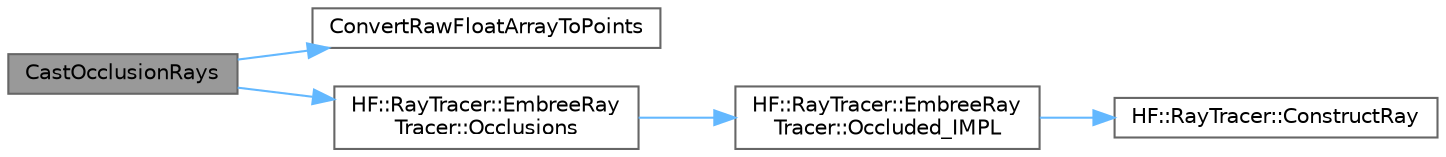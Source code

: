 digraph "CastOcclusionRays"
{
 // LATEX_PDF_SIZE
  bgcolor="transparent";
  edge [fontname=Helvetica,fontsize=10,labelfontname=Helvetica,labelfontsize=10];
  node [fontname=Helvetica,fontsize=10,shape=box,height=0.2,width=0.4];
  rankdir="LR";
  Node1 [label="CastOcclusionRays",height=0.2,width=0.4,color="gray40", fillcolor="grey60", style="filled", fontcolor="black",tooltip="Cast one or more occlusion rays in parallel."];
  Node1 -> Node2 [color="steelblue1",style="solid"];
  Node2 [label="ConvertRawFloatArrayToPoints",height=0.2,width=0.4,color="grey40", fillcolor="white", style="filled",URL="$a00245.html#a603d456361c9737b88a091e6683db12b",tooltip="Convert a raw array from an external caller to an organized vector of points"];
  Node1 -> Node3 [color="steelblue1",style="solid"];
  Node3 [label="HF::RayTracer::EmbreeRay\lTracer::Occlusions",height=0.2,width=0.4,color="grey40", fillcolor="white", style="filled",URL="$a01411.html#af718d171387e217f3c2172f795abfb90",tooltip="Cast multiple occlusion rays in parallel."];
  Node3 -> Node4 [color="steelblue1",style="solid"];
  Node4 [label="HF::RayTracer::EmbreeRay\lTracer::Occluded_IMPL",height=0.2,width=0.4,color="grey40", fillcolor="white", style="filled",URL="$a01411.html#ade19fda460dadd98769b347840bd305a",tooltip="Implementation for fundamental occlusion ray intersection."];
  Node4 -> Node5 [color="steelblue1",style="solid"];
  Node5 [label="HF::RayTracer::ConstructRay",height=0.2,width=0.4,color="grey40", fillcolor="white", style="filled",URL="$a00464.html#a76e5d26b5063f0e5b49b4ba835f1da93",tooltip=" "];
}
